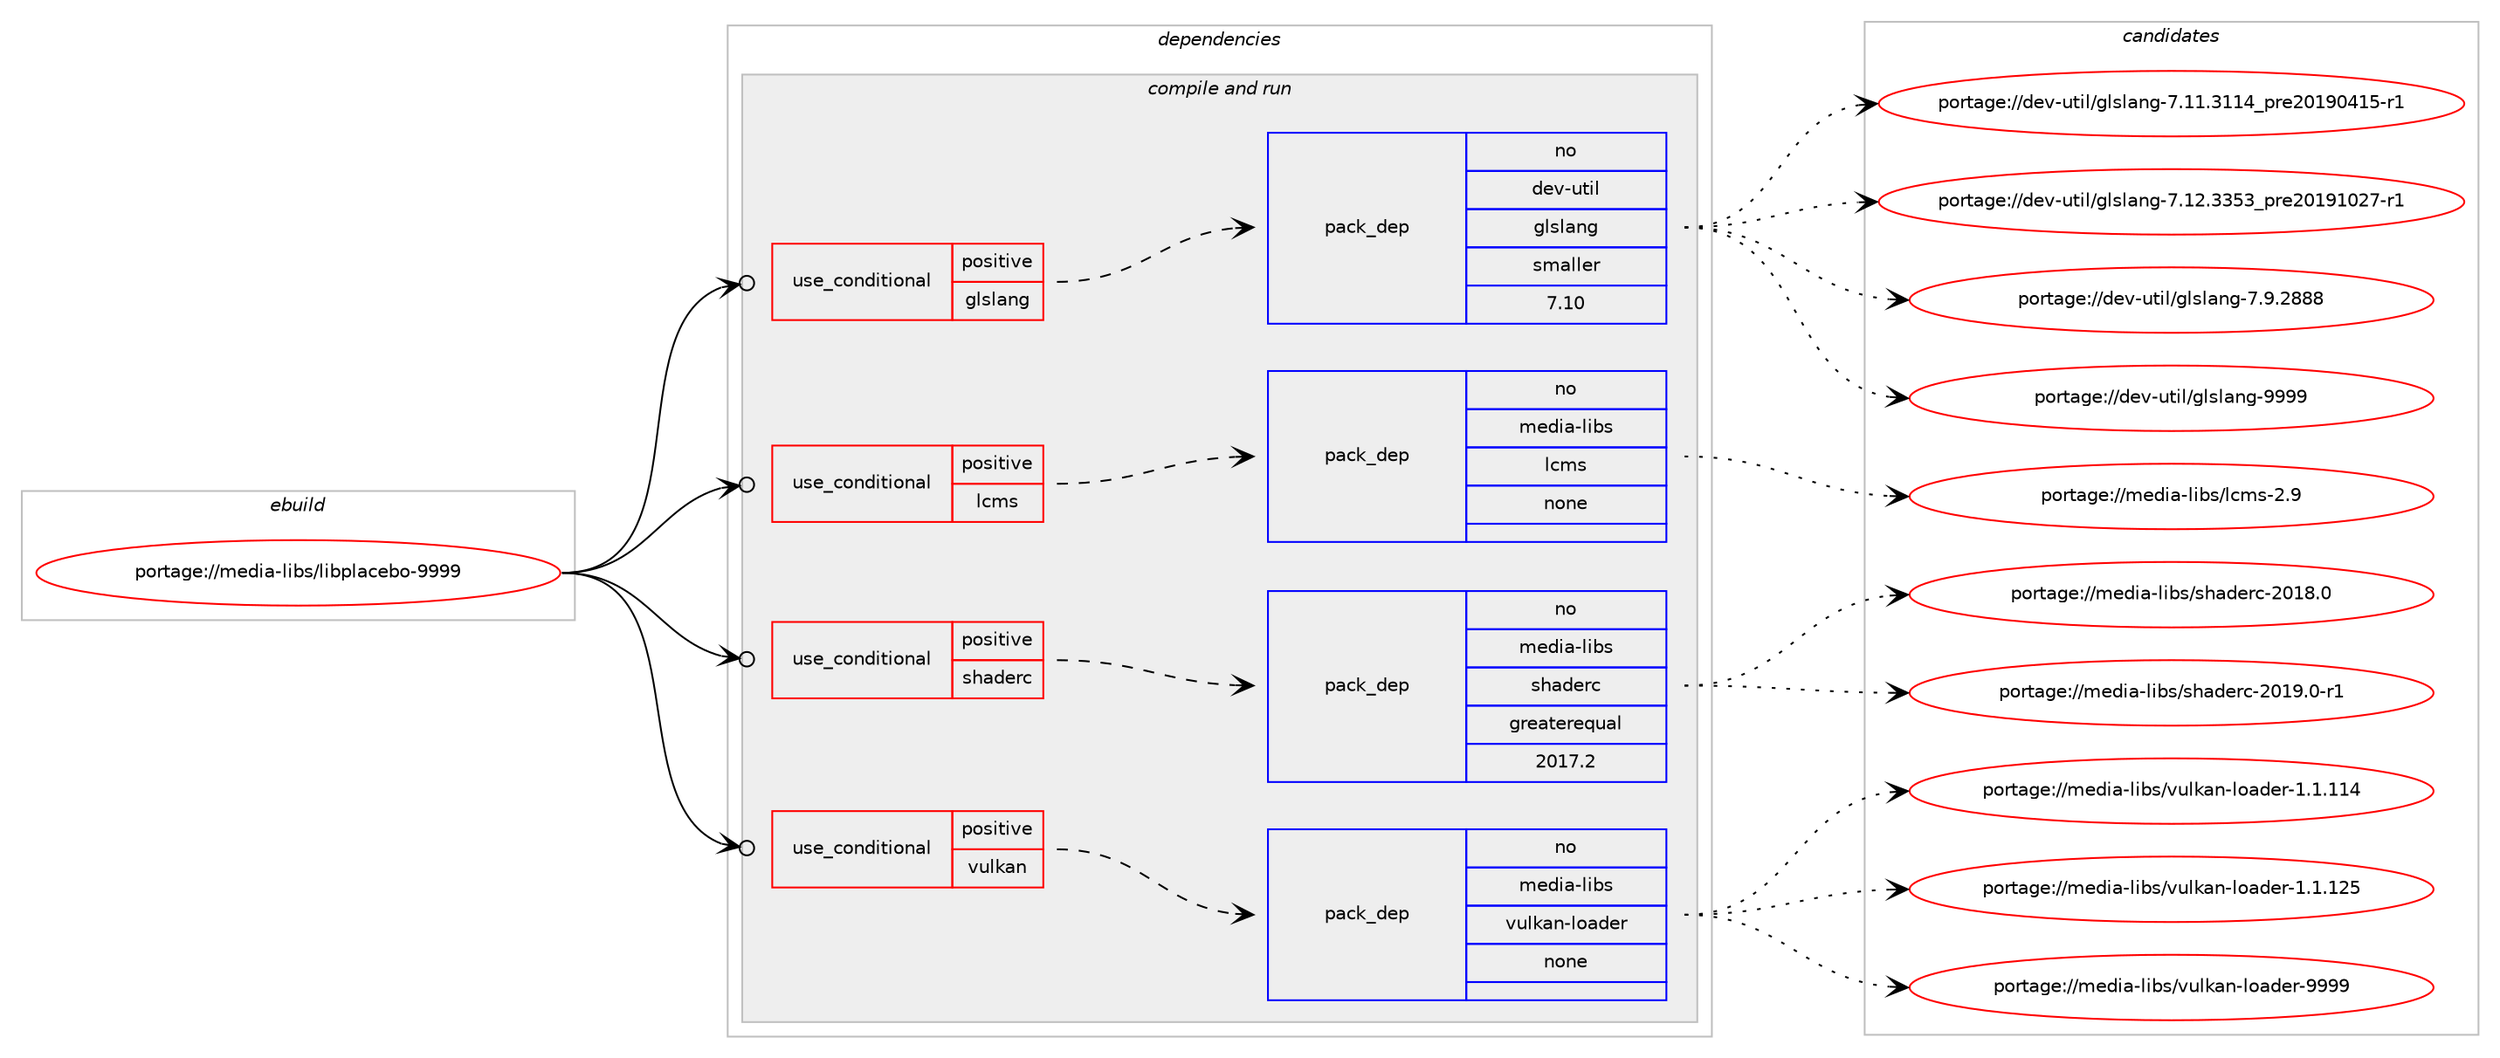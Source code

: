 digraph prolog {

# *************
# Graph options
# *************

newrank=true;
concentrate=true;
compound=true;
graph [rankdir=LR,fontname=Helvetica,fontsize=10,ranksep=1.5];#, ranksep=2.5, nodesep=0.2];
edge  [arrowhead=vee];
node  [fontname=Helvetica,fontsize=10];

# **********
# The ebuild
# **********

subgraph cluster_leftcol {
color=gray;
rank=same;
label=<<i>ebuild</i>>;
id [label="portage://media-libs/libplacebo-9999", color=red, width=4, href="../media-libs/libplacebo-9999.svg"];
}

# ****************
# The dependencies
# ****************

subgraph cluster_midcol {
color=gray;
label=<<i>dependencies</i>>;
subgraph cluster_compile {
fillcolor="#eeeeee";
style=filled;
label=<<i>compile</i>>;
}
subgraph cluster_compileandrun {
fillcolor="#eeeeee";
style=filled;
label=<<i>compile and run</i>>;
subgraph cond80187 {
dependency321194 [label=<<TABLE BORDER="0" CELLBORDER="1" CELLSPACING="0" CELLPADDING="4"><TR><TD ROWSPAN="3" CELLPADDING="10">use_conditional</TD></TR><TR><TD>positive</TD></TR><TR><TD>glslang</TD></TR></TABLE>>, shape=none, color=red];
subgraph pack235769 {
dependency321195 [label=<<TABLE BORDER="0" CELLBORDER="1" CELLSPACING="0" CELLPADDING="4" WIDTH="220"><TR><TD ROWSPAN="6" CELLPADDING="30">pack_dep</TD></TR><TR><TD WIDTH="110">no</TD></TR><TR><TD>dev-util</TD></TR><TR><TD>glslang</TD></TR><TR><TD>smaller</TD></TR><TR><TD>7.10</TD></TR></TABLE>>, shape=none, color=blue];
}
dependency321194:e -> dependency321195:w [weight=20,style="dashed",arrowhead="vee"];
}
id:e -> dependency321194:w [weight=20,style="solid",arrowhead="odotvee"];
subgraph cond80188 {
dependency321196 [label=<<TABLE BORDER="0" CELLBORDER="1" CELLSPACING="0" CELLPADDING="4"><TR><TD ROWSPAN="3" CELLPADDING="10">use_conditional</TD></TR><TR><TD>positive</TD></TR><TR><TD>lcms</TD></TR></TABLE>>, shape=none, color=red];
subgraph pack235770 {
dependency321197 [label=<<TABLE BORDER="0" CELLBORDER="1" CELLSPACING="0" CELLPADDING="4" WIDTH="220"><TR><TD ROWSPAN="6" CELLPADDING="30">pack_dep</TD></TR><TR><TD WIDTH="110">no</TD></TR><TR><TD>media-libs</TD></TR><TR><TD>lcms</TD></TR><TR><TD>none</TD></TR><TR><TD></TD></TR></TABLE>>, shape=none, color=blue];
}
dependency321196:e -> dependency321197:w [weight=20,style="dashed",arrowhead="vee"];
}
id:e -> dependency321196:w [weight=20,style="solid",arrowhead="odotvee"];
subgraph cond80189 {
dependency321198 [label=<<TABLE BORDER="0" CELLBORDER="1" CELLSPACING="0" CELLPADDING="4"><TR><TD ROWSPAN="3" CELLPADDING="10">use_conditional</TD></TR><TR><TD>positive</TD></TR><TR><TD>shaderc</TD></TR></TABLE>>, shape=none, color=red];
subgraph pack235771 {
dependency321199 [label=<<TABLE BORDER="0" CELLBORDER="1" CELLSPACING="0" CELLPADDING="4" WIDTH="220"><TR><TD ROWSPAN="6" CELLPADDING="30">pack_dep</TD></TR><TR><TD WIDTH="110">no</TD></TR><TR><TD>media-libs</TD></TR><TR><TD>shaderc</TD></TR><TR><TD>greaterequal</TD></TR><TR><TD>2017.2</TD></TR></TABLE>>, shape=none, color=blue];
}
dependency321198:e -> dependency321199:w [weight=20,style="dashed",arrowhead="vee"];
}
id:e -> dependency321198:w [weight=20,style="solid",arrowhead="odotvee"];
subgraph cond80190 {
dependency321200 [label=<<TABLE BORDER="0" CELLBORDER="1" CELLSPACING="0" CELLPADDING="4"><TR><TD ROWSPAN="3" CELLPADDING="10">use_conditional</TD></TR><TR><TD>positive</TD></TR><TR><TD>vulkan</TD></TR></TABLE>>, shape=none, color=red];
subgraph pack235772 {
dependency321201 [label=<<TABLE BORDER="0" CELLBORDER="1" CELLSPACING="0" CELLPADDING="4" WIDTH="220"><TR><TD ROWSPAN="6" CELLPADDING="30">pack_dep</TD></TR><TR><TD WIDTH="110">no</TD></TR><TR><TD>media-libs</TD></TR><TR><TD>vulkan-loader</TD></TR><TR><TD>none</TD></TR><TR><TD></TD></TR></TABLE>>, shape=none, color=blue];
}
dependency321200:e -> dependency321201:w [weight=20,style="dashed",arrowhead="vee"];
}
id:e -> dependency321200:w [weight=20,style="solid",arrowhead="odotvee"];
}
subgraph cluster_run {
fillcolor="#eeeeee";
style=filled;
label=<<i>run</i>>;
}
}

# **************
# The candidates
# **************

subgraph cluster_choices {
rank=same;
color=gray;
label=<<i>candidates</i>>;

subgraph choice235769 {
color=black;
nodesep=1;
choiceportage100101118451171161051084710310811510897110103455546494946514949529511211410150484957485249534511449 [label="portage://dev-util/glslang-7.11.3114_pre20190415-r1", color=red, width=4,href="../dev-util/glslang-7.11.3114_pre20190415-r1.svg"];
choiceportage100101118451171161051084710310811510897110103455546495046515153519511211410150484957494850554511449 [label="portage://dev-util/glslang-7.12.3353_pre20191027-r1", color=red, width=4,href="../dev-util/glslang-7.12.3353_pre20191027-r1.svg"];
choiceportage100101118451171161051084710310811510897110103455546574650565656 [label="portage://dev-util/glslang-7.9.2888", color=red, width=4,href="../dev-util/glslang-7.9.2888.svg"];
choiceportage1001011184511711610510847103108115108971101034557575757 [label="portage://dev-util/glslang-9999", color=red, width=4,href="../dev-util/glslang-9999.svg"];
dependency321195:e -> choiceportage100101118451171161051084710310811510897110103455546494946514949529511211410150484957485249534511449:w [style=dotted,weight="100"];
dependency321195:e -> choiceportage100101118451171161051084710310811510897110103455546495046515153519511211410150484957494850554511449:w [style=dotted,weight="100"];
dependency321195:e -> choiceportage100101118451171161051084710310811510897110103455546574650565656:w [style=dotted,weight="100"];
dependency321195:e -> choiceportage1001011184511711610510847103108115108971101034557575757:w [style=dotted,weight="100"];
}
subgraph choice235770 {
color=black;
nodesep=1;
choiceportage109101100105974510810598115471089910911545504657 [label="portage://media-libs/lcms-2.9", color=red, width=4,href="../media-libs/lcms-2.9.svg"];
dependency321197:e -> choiceportage109101100105974510810598115471089910911545504657:w [style=dotted,weight="100"];
}
subgraph choice235771 {
color=black;
nodesep=1;
choiceportage10910110010597451081059811547115104971001011149945504849564648 [label="portage://media-libs/shaderc-2018.0", color=red, width=4,href="../media-libs/shaderc-2018.0.svg"];
choiceportage109101100105974510810598115471151049710010111499455048495746484511449 [label="portage://media-libs/shaderc-2019.0-r1", color=red, width=4,href="../media-libs/shaderc-2019.0-r1.svg"];
dependency321199:e -> choiceportage10910110010597451081059811547115104971001011149945504849564648:w [style=dotted,weight="100"];
dependency321199:e -> choiceportage109101100105974510810598115471151049710010111499455048495746484511449:w [style=dotted,weight="100"];
}
subgraph choice235772 {
color=black;
nodesep=1;
choiceportage109101100105974510810598115471181171081079711045108111971001011144549464946494952 [label="portage://media-libs/vulkan-loader-1.1.114", color=red, width=4,href="../media-libs/vulkan-loader-1.1.114.svg"];
choiceportage109101100105974510810598115471181171081079711045108111971001011144549464946495053 [label="portage://media-libs/vulkan-loader-1.1.125", color=red, width=4,href="../media-libs/vulkan-loader-1.1.125.svg"];
choiceportage109101100105974510810598115471181171081079711045108111971001011144557575757 [label="portage://media-libs/vulkan-loader-9999", color=red, width=4,href="../media-libs/vulkan-loader-9999.svg"];
dependency321201:e -> choiceportage109101100105974510810598115471181171081079711045108111971001011144549464946494952:w [style=dotted,weight="100"];
dependency321201:e -> choiceportage109101100105974510810598115471181171081079711045108111971001011144549464946495053:w [style=dotted,weight="100"];
dependency321201:e -> choiceportage109101100105974510810598115471181171081079711045108111971001011144557575757:w [style=dotted,weight="100"];
}
}

}
